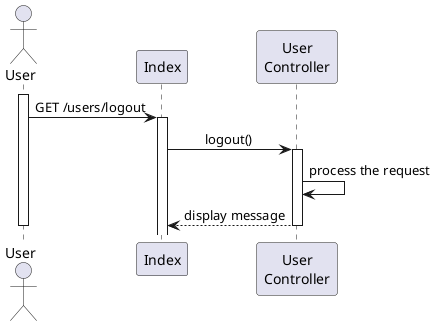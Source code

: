 @startuml logout

actor User
participant "Index" as Index
participant "User\nController" as UserController

activate User
    User -> Index: GET /users/logout
    activate Index
    Index -> UserController: \t logout()

        activate UserController
            UserController -> UserController: process the request
            Index <-- UserController: display message


        deactivate UserController
deactivate User

@enduml